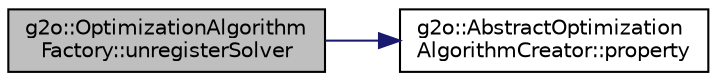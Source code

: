 digraph "g2o::OptimizationAlgorithmFactory::unregisterSolver"
{
  edge [fontname="Helvetica",fontsize="10",labelfontname="Helvetica",labelfontsize="10"];
  node [fontname="Helvetica",fontsize="10",shape=record];
  rankdir="LR";
  Node5 [label="g2o::OptimizationAlgorithm\lFactory::unregisterSolver",height=0.2,width=0.4,color="black", fillcolor="grey75", style="filled", fontcolor="black"];
  Node5 -> Node6 [color="midnightblue",fontsize="10",style="solid",fontname="Helvetica"];
  Node6 [label="g2o::AbstractOptimization\lAlgorithmCreator::property",height=0.2,width=0.4,color="black", fillcolor="white", style="filled",URL="$classg2o_1_1_abstract_optimization_algorithm_creator.html#ab074710276ea3496d5bff118e48c6030",tooltip="return the properties of the solver "];
}
